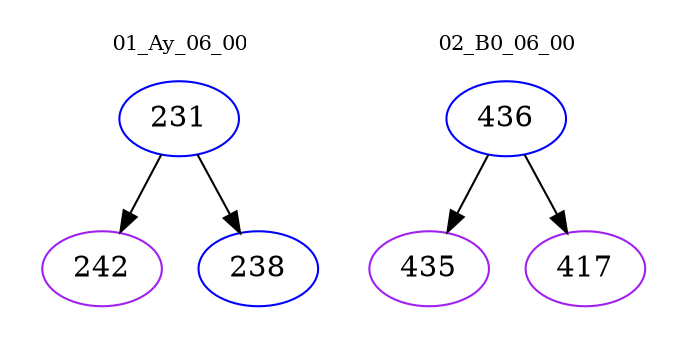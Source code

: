 digraph{
subgraph cluster_0 {
color = white
label = "01_Ay_06_00";
fontsize=10;
T0_231 [label="231", color="blue"]
T0_231 -> T0_242 [color="black"]
T0_242 [label="242", color="purple"]
T0_231 -> T0_238 [color="black"]
T0_238 [label="238", color="blue"]
}
subgraph cluster_1 {
color = white
label = "02_B0_06_00";
fontsize=10;
T1_436 [label="436", color="blue"]
T1_436 -> T1_435 [color="black"]
T1_435 [label="435", color="purple"]
T1_436 -> T1_417 [color="black"]
T1_417 [label="417", color="purple"]
}
}

